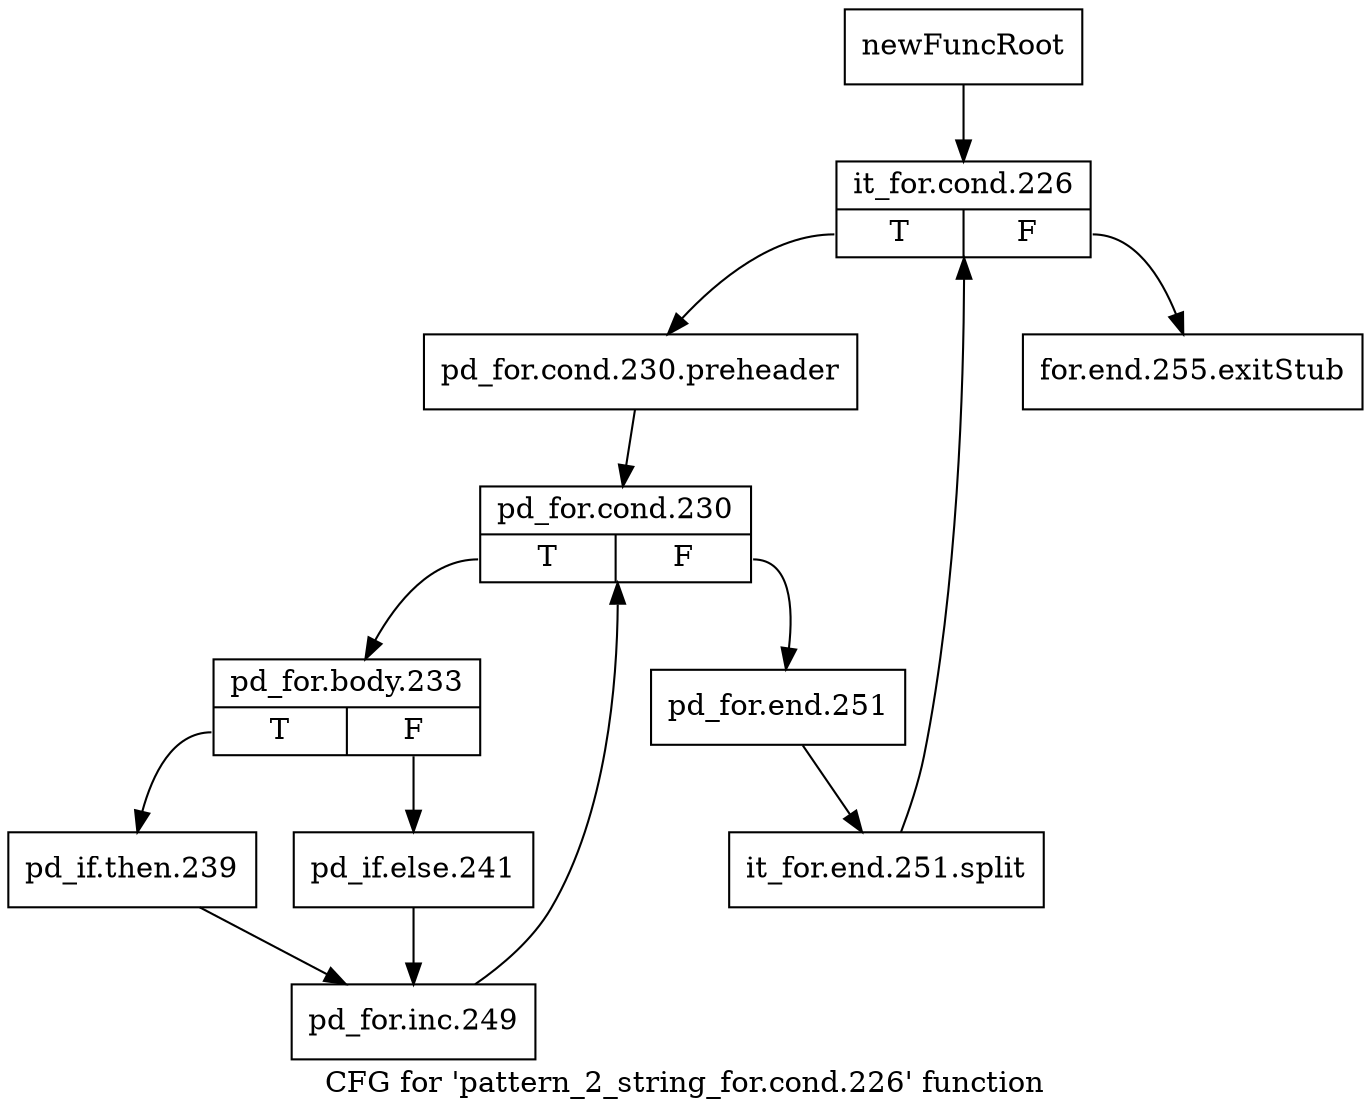 digraph "CFG for 'pattern_2_string_for.cond.226' function" {
	label="CFG for 'pattern_2_string_for.cond.226' function";

	Node0x41134b0 [shape=record,label="{newFuncRoot}"];
	Node0x41134b0 -> Node0x4113550;
	Node0x4113500 [shape=record,label="{for.end.255.exitStub}"];
	Node0x4113550 [shape=record,label="{it_for.cond.226|{<s0>T|<s1>F}}"];
	Node0x4113550:s0 -> Node0x41135a0;
	Node0x4113550:s1 -> Node0x4113500;
	Node0x41135a0 [shape=record,label="{pd_for.cond.230.preheader}"];
	Node0x41135a0 -> Node0x41135f0;
	Node0x41135f0 [shape=record,label="{pd_for.cond.230|{<s0>T|<s1>F}}"];
	Node0x41135f0:s0 -> Node0x4113690;
	Node0x41135f0:s1 -> Node0x4113640;
	Node0x4113640 [shape=record,label="{pd_for.end.251}"];
	Node0x4113640 -> Node0x53dca90;
	Node0x53dca90 [shape=record,label="{it_for.end.251.split}"];
	Node0x53dca90 -> Node0x4113550;
	Node0x4113690 [shape=record,label="{pd_for.body.233|{<s0>T|<s1>F}}"];
	Node0x4113690:s0 -> Node0x4113730;
	Node0x4113690:s1 -> Node0x41136e0;
	Node0x41136e0 [shape=record,label="{pd_if.else.241}"];
	Node0x41136e0 -> Node0x41146e0;
	Node0x4113730 [shape=record,label="{pd_if.then.239}"];
	Node0x4113730 -> Node0x41146e0;
	Node0x41146e0 [shape=record,label="{pd_for.inc.249}"];
	Node0x41146e0 -> Node0x41135f0;
}
